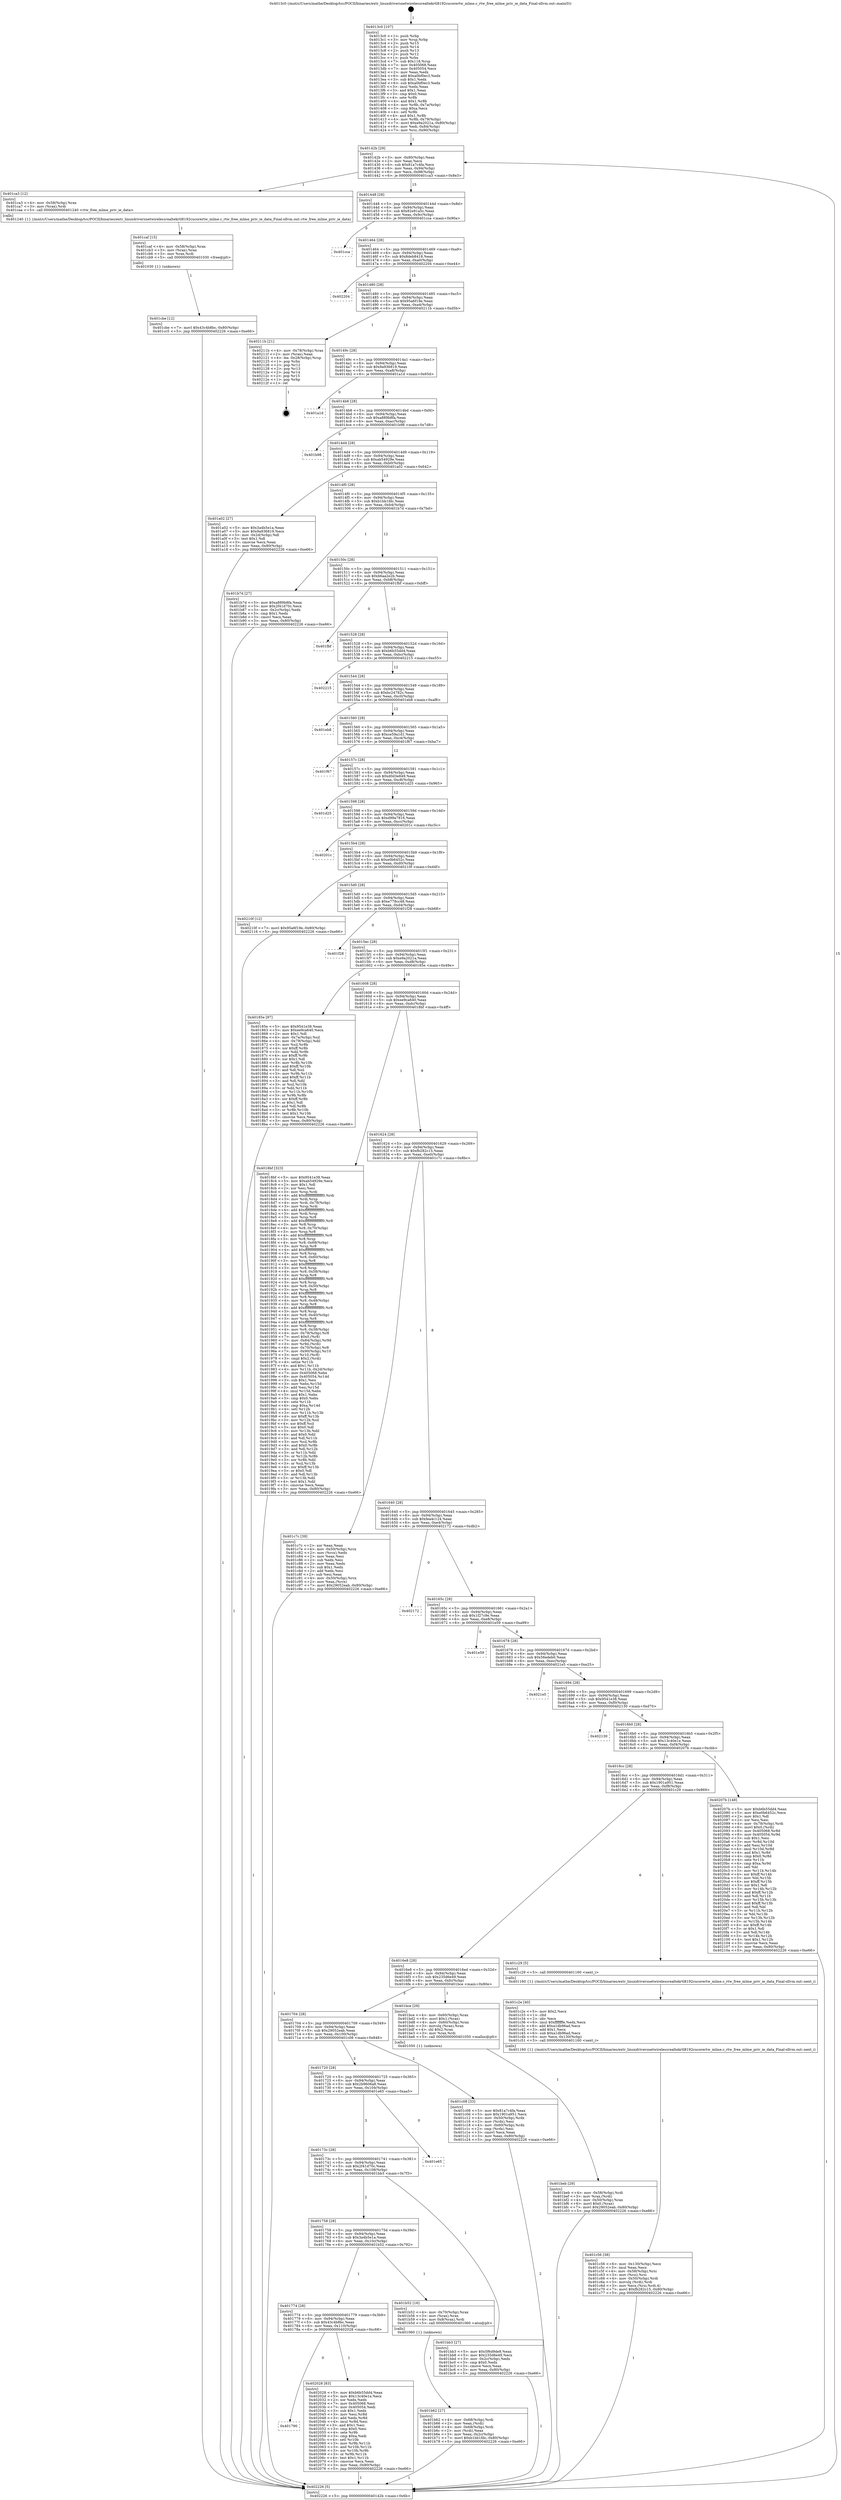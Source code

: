 digraph "0x4013c0" {
  label = "0x4013c0 (/mnt/c/Users/mathe/Desktop/tcc/POCII/binaries/extr_linuxdriversnetwirelessrealtekrtl8192cucorertw_mlme.c_rtw_free_mlme_priv_ie_data_Final-ollvm.out::main(0))"
  labelloc = "t"
  node[shape=record]

  Entry [label="",width=0.3,height=0.3,shape=circle,fillcolor=black,style=filled]
  "0x40142b" [label="{
     0x40142b [29]\l
     | [instrs]\l
     &nbsp;&nbsp;0x40142b \<+3\>: mov -0x80(%rbp),%eax\l
     &nbsp;&nbsp;0x40142e \<+2\>: mov %eax,%ecx\l
     &nbsp;&nbsp;0x401430 \<+6\>: sub $0x81a7c4fa,%ecx\l
     &nbsp;&nbsp;0x401436 \<+6\>: mov %eax,-0x94(%rbp)\l
     &nbsp;&nbsp;0x40143c \<+6\>: mov %ecx,-0x98(%rbp)\l
     &nbsp;&nbsp;0x401442 \<+6\>: je 0000000000401ca3 \<main+0x8e3\>\l
  }"]
  "0x401ca3" [label="{
     0x401ca3 [12]\l
     | [instrs]\l
     &nbsp;&nbsp;0x401ca3 \<+4\>: mov -0x58(%rbp),%rax\l
     &nbsp;&nbsp;0x401ca7 \<+3\>: mov (%rax),%rdi\l
     &nbsp;&nbsp;0x401caa \<+5\>: call 0000000000401240 \<rtw_free_mlme_priv_ie_data\>\l
     | [calls]\l
     &nbsp;&nbsp;0x401240 \{1\} (/mnt/c/Users/mathe/Desktop/tcc/POCII/binaries/extr_linuxdriversnetwirelessrealtekrtl8192cucorertw_mlme.c_rtw_free_mlme_priv_ie_data_Final-ollvm.out::rtw_free_mlme_priv_ie_data)\l
  }"]
  "0x401448" [label="{
     0x401448 [28]\l
     | [instrs]\l
     &nbsp;&nbsp;0x401448 \<+5\>: jmp 000000000040144d \<main+0x8d\>\l
     &nbsp;&nbsp;0x40144d \<+6\>: mov -0x94(%rbp),%eax\l
     &nbsp;&nbsp;0x401453 \<+5\>: sub $0x82e91a5c,%eax\l
     &nbsp;&nbsp;0x401458 \<+6\>: mov %eax,-0x9c(%rbp)\l
     &nbsp;&nbsp;0x40145e \<+6\>: je 0000000000401cca \<main+0x90a\>\l
  }"]
  Exit [label="",width=0.3,height=0.3,shape=circle,fillcolor=black,style=filled,peripheries=2]
  "0x401cca" [label="{
     0x401cca\l
  }", style=dashed]
  "0x401464" [label="{
     0x401464 [28]\l
     | [instrs]\l
     &nbsp;&nbsp;0x401464 \<+5\>: jmp 0000000000401469 \<main+0xa9\>\l
     &nbsp;&nbsp;0x401469 \<+6\>: mov -0x94(%rbp),%eax\l
     &nbsp;&nbsp;0x40146f \<+5\>: sub $0x8deb8418,%eax\l
     &nbsp;&nbsp;0x401474 \<+6\>: mov %eax,-0xa0(%rbp)\l
     &nbsp;&nbsp;0x40147a \<+6\>: je 0000000000402204 \<main+0xe44\>\l
  }"]
  "0x401790" [label="{
     0x401790\l
  }", style=dashed]
  "0x402204" [label="{
     0x402204\l
  }", style=dashed]
  "0x401480" [label="{
     0x401480 [28]\l
     | [instrs]\l
     &nbsp;&nbsp;0x401480 \<+5\>: jmp 0000000000401485 \<main+0xc5\>\l
     &nbsp;&nbsp;0x401485 \<+6\>: mov -0x94(%rbp),%eax\l
     &nbsp;&nbsp;0x40148b \<+5\>: sub $0x95a6f19e,%eax\l
     &nbsp;&nbsp;0x401490 \<+6\>: mov %eax,-0xa4(%rbp)\l
     &nbsp;&nbsp;0x401496 \<+6\>: je 000000000040211b \<main+0xd5b\>\l
  }"]
  "0x402028" [label="{
     0x402028 [83]\l
     | [instrs]\l
     &nbsp;&nbsp;0x402028 \<+5\>: mov $0xb6b55dd4,%eax\l
     &nbsp;&nbsp;0x40202d \<+5\>: mov $0x13c40e1e,%ecx\l
     &nbsp;&nbsp;0x402032 \<+2\>: xor %edx,%edx\l
     &nbsp;&nbsp;0x402034 \<+7\>: mov 0x405068,%esi\l
     &nbsp;&nbsp;0x40203b \<+7\>: mov 0x405054,%edi\l
     &nbsp;&nbsp;0x402042 \<+3\>: sub $0x1,%edx\l
     &nbsp;&nbsp;0x402045 \<+3\>: mov %esi,%r8d\l
     &nbsp;&nbsp;0x402048 \<+3\>: add %edx,%r8d\l
     &nbsp;&nbsp;0x40204b \<+4\>: imul %r8d,%esi\l
     &nbsp;&nbsp;0x40204f \<+3\>: and $0x1,%esi\l
     &nbsp;&nbsp;0x402052 \<+3\>: cmp $0x0,%esi\l
     &nbsp;&nbsp;0x402055 \<+4\>: sete %r9b\l
     &nbsp;&nbsp;0x402059 \<+3\>: cmp $0xa,%edi\l
     &nbsp;&nbsp;0x40205c \<+4\>: setl %r10b\l
     &nbsp;&nbsp;0x402060 \<+3\>: mov %r9b,%r11b\l
     &nbsp;&nbsp;0x402063 \<+3\>: and %r10b,%r11b\l
     &nbsp;&nbsp;0x402066 \<+3\>: xor %r10b,%r9b\l
     &nbsp;&nbsp;0x402069 \<+3\>: or %r9b,%r11b\l
     &nbsp;&nbsp;0x40206c \<+4\>: test $0x1,%r11b\l
     &nbsp;&nbsp;0x402070 \<+3\>: cmovne %ecx,%eax\l
     &nbsp;&nbsp;0x402073 \<+3\>: mov %eax,-0x80(%rbp)\l
     &nbsp;&nbsp;0x402076 \<+5\>: jmp 0000000000402226 \<main+0xe66\>\l
  }"]
  "0x40211b" [label="{
     0x40211b [21]\l
     | [instrs]\l
     &nbsp;&nbsp;0x40211b \<+4\>: mov -0x78(%rbp),%rax\l
     &nbsp;&nbsp;0x40211f \<+2\>: mov (%rax),%eax\l
     &nbsp;&nbsp;0x402121 \<+4\>: lea -0x28(%rbp),%rsp\l
     &nbsp;&nbsp;0x402125 \<+1\>: pop %rbx\l
     &nbsp;&nbsp;0x402126 \<+2\>: pop %r12\l
     &nbsp;&nbsp;0x402128 \<+2\>: pop %r13\l
     &nbsp;&nbsp;0x40212a \<+2\>: pop %r14\l
     &nbsp;&nbsp;0x40212c \<+2\>: pop %r15\l
     &nbsp;&nbsp;0x40212e \<+1\>: pop %rbp\l
     &nbsp;&nbsp;0x40212f \<+1\>: ret\l
  }"]
  "0x40149c" [label="{
     0x40149c [28]\l
     | [instrs]\l
     &nbsp;&nbsp;0x40149c \<+5\>: jmp 00000000004014a1 \<main+0xe1\>\l
     &nbsp;&nbsp;0x4014a1 \<+6\>: mov -0x94(%rbp),%eax\l
     &nbsp;&nbsp;0x4014a7 \<+5\>: sub $0x9a936819,%eax\l
     &nbsp;&nbsp;0x4014ac \<+6\>: mov %eax,-0xa8(%rbp)\l
     &nbsp;&nbsp;0x4014b2 \<+6\>: je 0000000000401a1d \<main+0x65d\>\l
  }"]
  "0x401cbe" [label="{
     0x401cbe [12]\l
     | [instrs]\l
     &nbsp;&nbsp;0x401cbe \<+7\>: movl $0x43c4b8bc,-0x80(%rbp)\l
     &nbsp;&nbsp;0x401cc5 \<+5\>: jmp 0000000000402226 \<main+0xe66\>\l
  }"]
  "0x401a1d" [label="{
     0x401a1d\l
  }", style=dashed]
  "0x4014b8" [label="{
     0x4014b8 [28]\l
     | [instrs]\l
     &nbsp;&nbsp;0x4014b8 \<+5\>: jmp 00000000004014bd \<main+0xfd\>\l
     &nbsp;&nbsp;0x4014bd \<+6\>: mov -0x94(%rbp),%eax\l
     &nbsp;&nbsp;0x4014c3 \<+5\>: sub $0xa889b8fa,%eax\l
     &nbsp;&nbsp;0x4014c8 \<+6\>: mov %eax,-0xac(%rbp)\l
     &nbsp;&nbsp;0x4014ce \<+6\>: je 0000000000401b98 \<main+0x7d8\>\l
  }"]
  "0x401caf" [label="{
     0x401caf [15]\l
     | [instrs]\l
     &nbsp;&nbsp;0x401caf \<+4\>: mov -0x58(%rbp),%rax\l
     &nbsp;&nbsp;0x401cb3 \<+3\>: mov (%rax),%rax\l
     &nbsp;&nbsp;0x401cb6 \<+3\>: mov %rax,%rdi\l
     &nbsp;&nbsp;0x401cb9 \<+5\>: call 0000000000401030 \<free@plt\>\l
     | [calls]\l
     &nbsp;&nbsp;0x401030 \{1\} (unknown)\l
  }"]
  "0x401b98" [label="{
     0x401b98\l
  }", style=dashed]
  "0x4014d4" [label="{
     0x4014d4 [28]\l
     | [instrs]\l
     &nbsp;&nbsp;0x4014d4 \<+5\>: jmp 00000000004014d9 \<main+0x119\>\l
     &nbsp;&nbsp;0x4014d9 \<+6\>: mov -0x94(%rbp),%eax\l
     &nbsp;&nbsp;0x4014df \<+5\>: sub $0xab54929e,%eax\l
     &nbsp;&nbsp;0x4014e4 \<+6\>: mov %eax,-0xb0(%rbp)\l
     &nbsp;&nbsp;0x4014ea \<+6\>: je 0000000000401a02 \<main+0x642\>\l
  }"]
  "0x401c56" [label="{
     0x401c56 [38]\l
     | [instrs]\l
     &nbsp;&nbsp;0x401c56 \<+6\>: mov -0x130(%rbp),%ecx\l
     &nbsp;&nbsp;0x401c5c \<+3\>: imul %eax,%ecx\l
     &nbsp;&nbsp;0x401c5f \<+4\>: mov -0x58(%rbp),%rsi\l
     &nbsp;&nbsp;0x401c63 \<+3\>: mov (%rsi),%rsi\l
     &nbsp;&nbsp;0x401c66 \<+4\>: mov -0x50(%rbp),%rdi\l
     &nbsp;&nbsp;0x401c6a \<+3\>: movslq (%rdi),%rdi\l
     &nbsp;&nbsp;0x401c6d \<+3\>: mov %ecx,(%rsi,%rdi,4)\l
     &nbsp;&nbsp;0x401c70 \<+7\>: movl $0xfb282c15,-0x80(%rbp)\l
     &nbsp;&nbsp;0x401c77 \<+5\>: jmp 0000000000402226 \<main+0xe66\>\l
  }"]
  "0x401a02" [label="{
     0x401a02 [27]\l
     | [instrs]\l
     &nbsp;&nbsp;0x401a02 \<+5\>: mov $0x3a4b5e1a,%eax\l
     &nbsp;&nbsp;0x401a07 \<+5\>: mov $0x9a936819,%ecx\l
     &nbsp;&nbsp;0x401a0c \<+3\>: mov -0x2d(%rbp),%dl\l
     &nbsp;&nbsp;0x401a0f \<+3\>: test $0x1,%dl\l
     &nbsp;&nbsp;0x401a12 \<+3\>: cmovne %ecx,%eax\l
     &nbsp;&nbsp;0x401a15 \<+3\>: mov %eax,-0x80(%rbp)\l
     &nbsp;&nbsp;0x401a18 \<+5\>: jmp 0000000000402226 \<main+0xe66\>\l
  }"]
  "0x4014f0" [label="{
     0x4014f0 [28]\l
     | [instrs]\l
     &nbsp;&nbsp;0x4014f0 \<+5\>: jmp 00000000004014f5 \<main+0x135\>\l
     &nbsp;&nbsp;0x4014f5 \<+6\>: mov -0x94(%rbp),%eax\l
     &nbsp;&nbsp;0x4014fb \<+5\>: sub $0xb1bb1fdc,%eax\l
     &nbsp;&nbsp;0x401500 \<+6\>: mov %eax,-0xb4(%rbp)\l
     &nbsp;&nbsp;0x401506 \<+6\>: je 0000000000401b7d \<main+0x7bd\>\l
  }"]
  "0x401c2e" [label="{
     0x401c2e [40]\l
     | [instrs]\l
     &nbsp;&nbsp;0x401c2e \<+5\>: mov $0x2,%ecx\l
     &nbsp;&nbsp;0x401c33 \<+1\>: cltd\l
     &nbsp;&nbsp;0x401c34 \<+2\>: idiv %ecx\l
     &nbsp;&nbsp;0x401c36 \<+6\>: imul $0xfffffffe,%edx,%ecx\l
     &nbsp;&nbsp;0x401c3c \<+6\>: add $0xa1db96ad,%ecx\l
     &nbsp;&nbsp;0x401c42 \<+3\>: add $0x1,%ecx\l
     &nbsp;&nbsp;0x401c45 \<+6\>: sub $0xa1db96ad,%ecx\l
     &nbsp;&nbsp;0x401c4b \<+6\>: mov %ecx,-0x130(%rbp)\l
     &nbsp;&nbsp;0x401c51 \<+5\>: call 0000000000401160 \<next_i\>\l
     | [calls]\l
     &nbsp;&nbsp;0x401160 \{1\} (/mnt/c/Users/mathe/Desktop/tcc/POCII/binaries/extr_linuxdriversnetwirelessrealtekrtl8192cucorertw_mlme.c_rtw_free_mlme_priv_ie_data_Final-ollvm.out::next_i)\l
  }"]
  "0x401b7d" [label="{
     0x401b7d [27]\l
     | [instrs]\l
     &nbsp;&nbsp;0x401b7d \<+5\>: mov $0xa889b8fa,%eax\l
     &nbsp;&nbsp;0x401b82 \<+5\>: mov $0x2f41d70c,%ecx\l
     &nbsp;&nbsp;0x401b87 \<+3\>: mov -0x2c(%rbp),%edx\l
     &nbsp;&nbsp;0x401b8a \<+3\>: cmp $0x1,%edx\l
     &nbsp;&nbsp;0x401b8d \<+3\>: cmovl %ecx,%eax\l
     &nbsp;&nbsp;0x401b90 \<+3\>: mov %eax,-0x80(%rbp)\l
     &nbsp;&nbsp;0x401b93 \<+5\>: jmp 0000000000402226 \<main+0xe66\>\l
  }"]
  "0x40150c" [label="{
     0x40150c [28]\l
     | [instrs]\l
     &nbsp;&nbsp;0x40150c \<+5\>: jmp 0000000000401511 \<main+0x151\>\l
     &nbsp;&nbsp;0x401511 \<+6\>: mov -0x94(%rbp),%eax\l
     &nbsp;&nbsp;0x401517 \<+5\>: sub $0xb6aa2e2b,%eax\l
     &nbsp;&nbsp;0x40151c \<+6\>: mov %eax,-0xb8(%rbp)\l
     &nbsp;&nbsp;0x401522 \<+6\>: je 0000000000401fbf \<main+0xbff\>\l
  }"]
  "0x401beb" [label="{
     0x401beb [29]\l
     | [instrs]\l
     &nbsp;&nbsp;0x401beb \<+4\>: mov -0x58(%rbp),%rdi\l
     &nbsp;&nbsp;0x401bef \<+3\>: mov %rax,(%rdi)\l
     &nbsp;&nbsp;0x401bf2 \<+4\>: mov -0x50(%rbp),%rax\l
     &nbsp;&nbsp;0x401bf6 \<+6\>: movl $0x0,(%rax)\l
     &nbsp;&nbsp;0x401bfc \<+7\>: movl $0x29052eab,-0x80(%rbp)\l
     &nbsp;&nbsp;0x401c03 \<+5\>: jmp 0000000000402226 \<main+0xe66\>\l
  }"]
  "0x401fbf" [label="{
     0x401fbf\l
  }", style=dashed]
  "0x401528" [label="{
     0x401528 [28]\l
     | [instrs]\l
     &nbsp;&nbsp;0x401528 \<+5\>: jmp 000000000040152d \<main+0x16d\>\l
     &nbsp;&nbsp;0x40152d \<+6\>: mov -0x94(%rbp),%eax\l
     &nbsp;&nbsp;0x401533 \<+5\>: sub $0xb6b55dd4,%eax\l
     &nbsp;&nbsp;0x401538 \<+6\>: mov %eax,-0xbc(%rbp)\l
     &nbsp;&nbsp;0x40153e \<+6\>: je 0000000000402215 \<main+0xe55\>\l
  }"]
  "0x401b62" [label="{
     0x401b62 [27]\l
     | [instrs]\l
     &nbsp;&nbsp;0x401b62 \<+4\>: mov -0x68(%rbp),%rdi\l
     &nbsp;&nbsp;0x401b66 \<+2\>: mov %eax,(%rdi)\l
     &nbsp;&nbsp;0x401b68 \<+4\>: mov -0x68(%rbp),%rdi\l
     &nbsp;&nbsp;0x401b6c \<+2\>: mov (%rdi),%eax\l
     &nbsp;&nbsp;0x401b6e \<+3\>: mov %eax,-0x2c(%rbp)\l
     &nbsp;&nbsp;0x401b71 \<+7\>: movl $0xb1bb1fdc,-0x80(%rbp)\l
     &nbsp;&nbsp;0x401b78 \<+5\>: jmp 0000000000402226 \<main+0xe66\>\l
  }"]
  "0x402215" [label="{
     0x402215\l
  }", style=dashed]
  "0x401544" [label="{
     0x401544 [28]\l
     | [instrs]\l
     &nbsp;&nbsp;0x401544 \<+5\>: jmp 0000000000401549 \<main+0x189\>\l
     &nbsp;&nbsp;0x401549 \<+6\>: mov -0x94(%rbp),%eax\l
     &nbsp;&nbsp;0x40154f \<+5\>: sub $0xbc24782c,%eax\l
     &nbsp;&nbsp;0x401554 \<+6\>: mov %eax,-0xc0(%rbp)\l
     &nbsp;&nbsp;0x40155a \<+6\>: je 0000000000401eb8 \<main+0xaf8\>\l
  }"]
  "0x401774" [label="{
     0x401774 [28]\l
     | [instrs]\l
     &nbsp;&nbsp;0x401774 \<+5\>: jmp 0000000000401779 \<main+0x3b9\>\l
     &nbsp;&nbsp;0x401779 \<+6\>: mov -0x94(%rbp),%eax\l
     &nbsp;&nbsp;0x40177f \<+5\>: sub $0x43c4b8bc,%eax\l
     &nbsp;&nbsp;0x401784 \<+6\>: mov %eax,-0x110(%rbp)\l
     &nbsp;&nbsp;0x40178a \<+6\>: je 0000000000402028 \<main+0xc68\>\l
  }"]
  "0x401eb8" [label="{
     0x401eb8\l
  }", style=dashed]
  "0x401560" [label="{
     0x401560 [28]\l
     | [instrs]\l
     &nbsp;&nbsp;0x401560 \<+5\>: jmp 0000000000401565 \<main+0x1a5\>\l
     &nbsp;&nbsp;0x401565 \<+6\>: mov -0x94(%rbp),%eax\l
     &nbsp;&nbsp;0x40156b \<+5\>: sub $0xce59a1d1,%eax\l
     &nbsp;&nbsp;0x401570 \<+6\>: mov %eax,-0xc4(%rbp)\l
     &nbsp;&nbsp;0x401576 \<+6\>: je 0000000000401f67 \<main+0xba7\>\l
  }"]
  "0x401b52" [label="{
     0x401b52 [16]\l
     | [instrs]\l
     &nbsp;&nbsp;0x401b52 \<+4\>: mov -0x70(%rbp),%rax\l
     &nbsp;&nbsp;0x401b56 \<+3\>: mov (%rax),%rax\l
     &nbsp;&nbsp;0x401b59 \<+4\>: mov 0x8(%rax),%rdi\l
     &nbsp;&nbsp;0x401b5d \<+5\>: call 0000000000401060 \<atoi@plt\>\l
     | [calls]\l
     &nbsp;&nbsp;0x401060 \{1\} (unknown)\l
  }"]
  "0x401f67" [label="{
     0x401f67\l
  }", style=dashed]
  "0x40157c" [label="{
     0x40157c [28]\l
     | [instrs]\l
     &nbsp;&nbsp;0x40157c \<+5\>: jmp 0000000000401581 \<main+0x1c1\>\l
     &nbsp;&nbsp;0x401581 \<+6\>: mov -0x94(%rbp),%eax\l
     &nbsp;&nbsp;0x401587 \<+5\>: sub $0xd0d3e849,%eax\l
     &nbsp;&nbsp;0x40158c \<+6\>: mov %eax,-0xc8(%rbp)\l
     &nbsp;&nbsp;0x401592 \<+6\>: je 0000000000401d25 \<main+0x965\>\l
  }"]
  "0x401758" [label="{
     0x401758 [28]\l
     | [instrs]\l
     &nbsp;&nbsp;0x401758 \<+5\>: jmp 000000000040175d \<main+0x39d\>\l
     &nbsp;&nbsp;0x40175d \<+6\>: mov -0x94(%rbp),%eax\l
     &nbsp;&nbsp;0x401763 \<+5\>: sub $0x3a4b5e1a,%eax\l
     &nbsp;&nbsp;0x401768 \<+6\>: mov %eax,-0x10c(%rbp)\l
     &nbsp;&nbsp;0x40176e \<+6\>: je 0000000000401b52 \<main+0x792\>\l
  }"]
  "0x401d25" [label="{
     0x401d25\l
  }", style=dashed]
  "0x401598" [label="{
     0x401598 [28]\l
     | [instrs]\l
     &nbsp;&nbsp;0x401598 \<+5\>: jmp 000000000040159d \<main+0x1dd\>\l
     &nbsp;&nbsp;0x40159d \<+6\>: mov -0x94(%rbp),%eax\l
     &nbsp;&nbsp;0x4015a3 \<+5\>: sub $0xd99a7816,%eax\l
     &nbsp;&nbsp;0x4015a8 \<+6\>: mov %eax,-0xcc(%rbp)\l
     &nbsp;&nbsp;0x4015ae \<+6\>: je 000000000040201c \<main+0xc5c\>\l
  }"]
  "0x401bb3" [label="{
     0x401bb3 [27]\l
     | [instrs]\l
     &nbsp;&nbsp;0x401bb3 \<+5\>: mov $0x5f6d9de8,%eax\l
     &nbsp;&nbsp;0x401bb8 \<+5\>: mov $0x235d6e49,%ecx\l
     &nbsp;&nbsp;0x401bbd \<+3\>: mov -0x2c(%rbp),%edx\l
     &nbsp;&nbsp;0x401bc0 \<+3\>: cmp $0x0,%edx\l
     &nbsp;&nbsp;0x401bc3 \<+3\>: cmove %ecx,%eax\l
     &nbsp;&nbsp;0x401bc6 \<+3\>: mov %eax,-0x80(%rbp)\l
     &nbsp;&nbsp;0x401bc9 \<+5\>: jmp 0000000000402226 \<main+0xe66\>\l
  }"]
  "0x40201c" [label="{
     0x40201c\l
  }", style=dashed]
  "0x4015b4" [label="{
     0x4015b4 [28]\l
     | [instrs]\l
     &nbsp;&nbsp;0x4015b4 \<+5\>: jmp 00000000004015b9 \<main+0x1f9\>\l
     &nbsp;&nbsp;0x4015b9 \<+6\>: mov -0x94(%rbp),%eax\l
     &nbsp;&nbsp;0x4015bf \<+5\>: sub $0xe0b6452c,%eax\l
     &nbsp;&nbsp;0x4015c4 \<+6\>: mov %eax,-0xd0(%rbp)\l
     &nbsp;&nbsp;0x4015ca \<+6\>: je 000000000040210f \<main+0xd4f\>\l
  }"]
  "0x40173c" [label="{
     0x40173c [28]\l
     | [instrs]\l
     &nbsp;&nbsp;0x40173c \<+5\>: jmp 0000000000401741 \<main+0x381\>\l
     &nbsp;&nbsp;0x401741 \<+6\>: mov -0x94(%rbp),%eax\l
     &nbsp;&nbsp;0x401747 \<+5\>: sub $0x2f41d70c,%eax\l
     &nbsp;&nbsp;0x40174c \<+6\>: mov %eax,-0x108(%rbp)\l
     &nbsp;&nbsp;0x401752 \<+6\>: je 0000000000401bb3 \<main+0x7f3\>\l
  }"]
  "0x40210f" [label="{
     0x40210f [12]\l
     | [instrs]\l
     &nbsp;&nbsp;0x40210f \<+7\>: movl $0x95a6f19e,-0x80(%rbp)\l
     &nbsp;&nbsp;0x402116 \<+5\>: jmp 0000000000402226 \<main+0xe66\>\l
  }"]
  "0x4015d0" [label="{
     0x4015d0 [28]\l
     | [instrs]\l
     &nbsp;&nbsp;0x4015d0 \<+5\>: jmp 00000000004015d5 \<main+0x215\>\l
     &nbsp;&nbsp;0x4015d5 \<+6\>: mov -0x94(%rbp),%eax\l
     &nbsp;&nbsp;0x4015db \<+5\>: sub $0xe778cc48,%eax\l
     &nbsp;&nbsp;0x4015e0 \<+6\>: mov %eax,-0xd4(%rbp)\l
     &nbsp;&nbsp;0x4015e6 \<+6\>: je 0000000000401f28 \<main+0xb68\>\l
  }"]
  "0x401e65" [label="{
     0x401e65\l
  }", style=dashed]
  "0x401f28" [label="{
     0x401f28\l
  }", style=dashed]
  "0x4015ec" [label="{
     0x4015ec [28]\l
     | [instrs]\l
     &nbsp;&nbsp;0x4015ec \<+5\>: jmp 00000000004015f1 \<main+0x231\>\l
     &nbsp;&nbsp;0x4015f1 \<+6\>: mov -0x94(%rbp),%eax\l
     &nbsp;&nbsp;0x4015f7 \<+5\>: sub $0xe9a2021a,%eax\l
     &nbsp;&nbsp;0x4015fc \<+6\>: mov %eax,-0xd8(%rbp)\l
     &nbsp;&nbsp;0x401602 \<+6\>: je 000000000040185e \<main+0x49e\>\l
  }"]
  "0x401720" [label="{
     0x401720 [28]\l
     | [instrs]\l
     &nbsp;&nbsp;0x401720 \<+5\>: jmp 0000000000401725 \<main+0x365\>\l
     &nbsp;&nbsp;0x401725 \<+6\>: mov -0x94(%rbp),%eax\l
     &nbsp;&nbsp;0x40172b \<+5\>: sub $0x2b9606a8,%eax\l
     &nbsp;&nbsp;0x401730 \<+6\>: mov %eax,-0x104(%rbp)\l
     &nbsp;&nbsp;0x401736 \<+6\>: je 0000000000401e65 \<main+0xaa5\>\l
  }"]
  "0x40185e" [label="{
     0x40185e [97]\l
     | [instrs]\l
     &nbsp;&nbsp;0x40185e \<+5\>: mov $0x9541e38,%eax\l
     &nbsp;&nbsp;0x401863 \<+5\>: mov $0xee9ca640,%ecx\l
     &nbsp;&nbsp;0x401868 \<+2\>: mov $0x1,%dl\l
     &nbsp;&nbsp;0x40186a \<+4\>: mov -0x7a(%rbp),%sil\l
     &nbsp;&nbsp;0x40186e \<+4\>: mov -0x79(%rbp),%dil\l
     &nbsp;&nbsp;0x401872 \<+3\>: mov %sil,%r8b\l
     &nbsp;&nbsp;0x401875 \<+4\>: xor $0xff,%r8b\l
     &nbsp;&nbsp;0x401879 \<+3\>: mov %dil,%r9b\l
     &nbsp;&nbsp;0x40187c \<+4\>: xor $0xff,%r9b\l
     &nbsp;&nbsp;0x401880 \<+3\>: xor $0x1,%dl\l
     &nbsp;&nbsp;0x401883 \<+3\>: mov %r8b,%r10b\l
     &nbsp;&nbsp;0x401886 \<+4\>: and $0xff,%r10b\l
     &nbsp;&nbsp;0x40188a \<+3\>: and %dl,%sil\l
     &nbsp;&nbsp;0x40188d \<+3\>: mov %r9b,%r11b\l
     &nbsp;&nbsp;0x401890 \<+4\>: and $0xff,%r11b\l
     &nbsp;&nbsp;0x401894 \<+3\>: and %dl,%dil\l
     &nbsp;&nbsp;0x401897 \<+3\>: or %sil,%r10b\l
     &nbsp;&nbsp;0x40189a \<+3\>: or %dil,%r11b\l
     &nbsp;&nbsp;0x40189d \<+3\>: xor %r11b,%r10b\l
     &nbsp;&nbsp;0x4018a0 \<+3\>: or %r9b,%r8b\l
     &nbsp;&nbsp;0x4018a3 \<+4\>: xor $0xff,%r8b\l
     &nbsp;&nbsp;0x4018a7 \<+3\>: or $0x1,%dl\l
     &nbsp;&nbsp;0x4018aa \<+3\>: and %dl,%r8b\l
     &nbsp;&nbsp;0x4018ad \<+3\>: or %r8b,%r10b\l
     &nbsp;&nbsp;0x4018b0 \<+4\>: test $0x1,%r10b\l
     &nbsp;&nbsp;0x4018b4 \<+3\>: cmovne %ecx,%eax\l
     &nbsp;&nbsp;0x4018b7 \<+3\>: mov %eax,-0x80(%rbp)\l
     &nbsp;&nbsp;0x4018ba \<+5\>: jmp 0000000000402226 \<main+0xe66\>\l
  }"]
  "0x401608" [label="{
     0x401608 [28]\l
     | [instrs]\l
     &nbsp;&nbsp;0x401608 \<+5\>: jmp 000000000040160d \<main+0x24d\>\l
     &nbsp;&nbsp;0x40160d \<+6\>: mov -0x94(%rbp),%eax\l
     &nbsp;&nbsp;0x401613 \<+5\>: sub $0xee9ca640,%eax\l
     &nbsp;&nbsp;0x401618 \<+6\>: mov %eax,-0xdc(%rbp)\l
     &nbsp;&nbsp;0x40161e \<+6\>: je 00000000004018bf \<main+0x4ff\>\l
  }"]
  "0x402226" [label="{
     0x402226 [5]\l
     | [instrs]\l
     &nbsp;&nbsp;0x402226 \<+5\>: jmp 000000000040142b \<main+0x6b\>\l
  }"]
  "0x4013c0" [label="{
     0x4013c0 [107]\l
     | [instrs]\l
     &nbsp;&nbsp;0x4013c0 \<+1\>: push %rbp\l
     &nbsp;&nbsp;0x4013c1 \<+3\>: mov %rsp,%rbp\l
     &nbsp;&nbsp;0x4013c4 \<+2\>: push %r15\l
     &nbsp;&nbsp;0x4013c6 \<+2\>: push %r14\l
     &nbsp;&nbsp;0x4013c8 \<+2\>: push %r13\l
     &nbsp;&nbsp;0x4013ca \<+2\>: push %r12\l
     &nbsp;&nbsp;0x4013cc \<+1\>: push %rbx\l
     &nbsp;&nbsp;0x4013cd \<+7\>: sub $0x118,%rsp\l
     &nbsp;&nbsp;0x4013d4 \<+7\>: mov 0x405068,%eax\l
     &nbsp;&nbsp;0x4013db \<+7\>: mov 0x405054,%ecx\l
     &nbsp;&nbsp;0x4013e2 \<+2\>: mov %eax,%edx\l
     &nbsp;&nbsp;0x4013e4 \<+6\>: add $0xa0bf0ec3,%edx\l
     &nbsp;&nbsp;0x4013ea \<+3\>: sub $0x1,%edx\l
     &nbsp;&nbsp;0x4013ed \<+6\>: sub $0xa0bf0ec3,%edx\l
     &nbsp;&nbsp;0x4013f3 \<+3\>: imul %edx,%eax\l
     &nbsp;&nbsp;0x4013f6 \<+3\>: and $0x1,%eax\l
     &nbsp;&nbsp;0x4013f9 \<+3\>: cmp $0x0,%eax\l
     &nbsp;&nbsp;0x4013fc \<+4\>: sete %r8b\l
     &nbsp;&nbsp;0x401400 \<+4\>: and $0x1,%r8b\l
     &nbsp;&nbsp;0x401404 \<+4\>: mov %r8b,-0x7a(%rbp)\l
     &nbsp;&nbsp;0x401408 \<+3\>: cmp $0xa,%ecx\l
     &nbsp;&nbsp;0x40140b \<+4\>: setl %r8b\l
     &nbsp;&nbsp;0x40140f \<+4\>: and $0x1,%r8b\l
     &nbsp;&nbsp;0x401413 \<+4\>: mov %r8b,-0x79(%rbp)\l
     &nbsp;&nbsp;0x401417 \<+7\>: movl $0xe9a2021a,-0x80(%rbp)\l
     &nbsp;&nbsp;0x40141e \<+6\>: mov %edi,-0x84(%rbp)\l
     &nbsp;&nbsp;0x401424 \<+7\>: mov %rsi,-0x90(%rbp)\l
  }"]
  "0x401c08" [label="{
     0x401c08 [33]\l
     | [instrs]\l
     &nbsp;&nbsp;0x401c08 \<+5\>: mov $0x81a7c4fa,%eax\l
     &nbsp;&nbsp;0x401c0d \<+5\>: mov $0x1901a951,%ecx\l
     &nbsp;&nbsp;0x401c12 \<+4\>: mov -0x50(%rbp),%rdx\l
     &nbsp;&nbsp;0x401c16 \<+2\>: mov (%rdx),%esi\l
     &nbsp;&nbsp;0x401c18 \<+4\>: mov -0x60(%rbp),%rdx\l
     &nbsp;&nbsp;0x401c1c \<+2\>: cmp (%rdx),%esi\l
     &nbsp;&nbsp;0x401c1e \<+3\>: cmovl %ecx,%eax\l
     &nbsp;&nbsp;0x401c21 \<+3\>: mov %eax,-0x80(%rbp)\l
     &nbsp;&nbsp;0x401c24 \<+5\>: jmp 0000000000402226 \<main+0xe66\>\l
  }"]
  "0x4018bf" [label="{
     0x4018bf [323]\l
     | [instrs]\l
     &nbsp;&nbsp;0x4018bf \<+5\>: mov $0x9541e38,%eax\l
     &nbsp;&nbsp;0x4018c4 \<+5\>: mov $0xab54929e,%ecx\l
     &nbsp;&nbsp;0x4018c9 \<+2\>: mov $0x1,%dl\l
     &nbsp;&nbsp;0x4018cb \<+2\>: xor %esi,%esi\l
     &nbsp;&nbsp;0x4018cd \<+3\>: mov %rsp,%rdi\l
     &nbsp;&nbsp;0x4018d0 \<+4\>: add $0xfffffffffffffff0,%rdi\l
     &nbsp;&nbsp;0x4018d4 \<+3\>: mov %rdi,%rsp\l
     &nbsp;&nbsp;0x4018d7 \<+4\>: mov %rdi,-0x78(%rbp)\l
     &nbsp;&nbsp;0x4018db \<+3\>: mov %rsp,%rdi\l
     &nbsp;&nbsp;0x4018de \<+4\>: add $0xfffffffffffffff0,%rdi\l
     &nbsp;&nbsp;0x4018e2 \<+3\>: mov %rdi,%rsp\l
     &nbsp;&nbsp;0x4018e5 \<+3\>: mov %rsp,%r8\l
     &nbsp;&nbsp;0x4018e8 \<+4\>: add $0xfffffffffffffff0,%r8\l
     &nbsp;&nbsp;0x4018ec \<+3\>: mov %r8,%rsp\l
     &nbsp;&nbsp;0x4018ef \<+4\>: mov %r8,-0x70(%rbp)\l
     &nbsp;&nbsp;0x4018f3 \<+3\>: mov %rsp,%r8\l
     &nbsp;&nbsp;0x4018f6 \<+4\>: add $0xfffffffffffffff0,%r8\l
     &nbsp;&nbsp;0x4018fa \<+3\>: mov %r8,%rsp\l
     &nbsp;&nbsp;0x4018fd \<+4\>: mov %r8,-0x68(%rbp)\l
     &nbsp;&nbsp;0x401901 \<+3\>: mov %rsp,%r8\l
     &nbsp;&nbsp;0x401904 \<+4\>: add $0xfffffffffffffff0,%r8\l
     &nbsp;&nbsp;0x401908 \<+3\>: mov %r8,%rsp\l
     &nbsp;&nbsp;0x40190b \<+4\>: mov %r8,-0x60(%rbp)\l
     &nbsp;&nbsp;0x40190f \<+3\>: mov %rsp,%r8\l
     &nbsp;&nbsp;0x401912 \<+4\>: add $0xfffffffffffffff0,%r8\l
     &nbsp;&nbsp;0x401916 \<+3\>: mov %r8,%rsp\l
     &nbsp;&nbsp;0x401919 \<+4\>: mov %r8,-0x58(%rbp)\l
     &nbsp;&nbsp;0x40191d \<+3\>: mov %rsp,%r8\l
     &nbsp;&nbsp;0x401920 \<+4\>: add $0xfffffffffffffff0,%r8\l
     &nbsp;&nbsp;0x401924 \<+3\>: mov %r8,%rsp\l
     &nbsp;&nbsp;0x401927 \<+4\>: mov %r8,-0x50(%rbp)\l
     &nbsp;&nbsp;0x40192b \<+3\>: mov %rsp,%r8\l
     &nbsp;&nbsp;0x40192e \<+4\>: add $0xfffffffffffffff0,%r8\l
     &nbsp;&nbsp;0x401932 \<+3\>: mov %r8,%rsp\l
     &nbsp;&nbsp;0x401935 \<+4\>: mov %r8,-0x48(%rbp)\l
     &nbsp;&nbsp;0x401939 \<+3\>: mov %rsp,%r8\l
     &nbsp;&nbsp;0x40193c \<+4\>: add $0xfffffffffffffff0,%r8\l
     &nbsp;&nbsp;0x401940 \<+3\>: mov %r8,%rsp\l
     &nbsp;&nbsp;0x401943 \<+4\>: mov %r8,-0x40(%rbp)\l
     &nbsp;&nbsp;0x401947 \<+3\>: mov %rsp,%r8\l
     &nbsp;&nbsp;0x40194a \<+4\>: add $0xfffffffffffffff0,%r8\l
     &nbsp;&nbsp;0x40194e \<+3\>: mov %r8,%rsp\l
     &nbsp;&nbsp;0x401951 \<+4\>: mov %r8,-0x38(%rbp)\l
     &nbsp;&nbsp;0x401955 \<+4\>: mov -0x78(%rbp),%r8\l
     &nbsp;&nbsp;0x401959 \<+7\>: movl $0x0,(%r8)\l
     &nbsp;&nbsp;0x401960 \<+7\>: mov -0x84(%rbp),%r9d\l
     &nbsp;&nbsp;0x401967 \<+3\>: mov %r9d,(%rdi)\l
     &nbsp;&nbsp;0x40196a \<+4\>: mov -0x70(%rbp),%r8\l
     &nbsp;&nbsp;0x40196e \<+7\>: mov -0x90(%rbp),%r10\l
     &nbsp;&nbsp;0x401975 \<+3\>: mov %r10,(%r8)\l
     &nbsp;&nbsp;0x401978 \<+3\>: cmpl $0x2,(%rdi)\l
     &nbsp;&nbsp;0x40197b \<+4\>: setne %r11b\l
     &nbsp;&nbsp;0x40197f \<+4\>: and $0x1,%r11b\l
     &nbsp;&nbsp;0x401983 \<+4\>: mov %r11b,-0x2d(%rbp)\l
     &nbsp;&nbsp;0x401987 \<+7\>: mov 0x405068,%ebx\l
     &nbsp;&nbsp;0x40198e \<+8\>: mov 0x405054,%r14d\l
     &nbsp;&nbsp;0x401996 \<+3\>: sub $0x1,%esi\l
     &nbsp;&nbsp;0x401999 \<+3\>: mov %ebx,%r15d\l
     &nbsp;&nbsp;0x40199c \<+3\>: add %esi,%r15d\l
     &nbsp;&nbsp;0x40199f \<+4\>: imul %r15d,%ebx\l
     &nbsp;&nbsp;0x4019a3 \<+3\>: and $0x1,%ebx\l
     &nbsp;&nbsp;0x4019a6 \<+3\>: cmp $0x0,%ebx\l
     &nbsp;&nbsp;0x4019a9 \<+4\>: sete %r11b\l
     &nbsp;&nbsp;0x4019ad \<+4\>: cmp $0xa,%r14d\l
     &nbsp;&nbsp;0x4019b1 \<+4\>: setl %r12b\l
     &nbsp;&nbsp;0x4019b5 \<+3\>: mov %r11b,%r13b\l
     &nbsp;&nbsp;0x4019b8 \<+4\>: xor $0xff,%r13b\l
     &nbsp;&nbsp;0x4019bc \<+3\>: mov %r12b,%sil\l
     &nbsp;&nbsp;0x4019bf \<+4\>: xor $0xff,%sil\l
     &nbsp;&nbsp;0x4019c3 \<+3\>: xor $0x0,%dl\l
     &nbsp;&nbsp;0x4019c6 \<+3\>: mov %r13b,%dil\l
     &nbsp;&nbsp;0x4019c9 \<+4\>: and $0x0,%dil\l
     &nbsp;&nbsp;0x4019cd \<+3\>: and %dl,%r11b\l
     &nbsp;&nbsp;0x4019d0 \<+3\>: mov %sil,%r8b\l
     &nbsp;&nbsp;0x4019d3 \<+4\>: and $0x0,%r8b\l
     &nbsp;&nbsp;0x4019d7 \<+3\>: and %dl,%r12b\l
     &nbsp;&nbsp;0x4019da \<+3\>: or %r11b,%dil\l
     &nbsp;&nbsp;0x4019dd \<+3\>: or %r12b,%r8b\l
     &nbsp;&nbsp;0x4019e0 \<+3\>: xor %r8b,%dil\l
     &nbsp;&nbsp;0x4019e3 \<+3\>: or %sil,%r13b\l
     &nbsp;&nbsp;0x4019e6 \<+4\>: xor $0xff,%r13b\l
     &nbsp;&nbsp;0x4019ea \<+3\>: or $0x0,%dl\l
     &nbsp;&nbsp;0x4019ed \<+3\>: and %dl,%r13b\l
     &nbsp;&nbsp;0x4019f0 \<+3\>: or %r13b,%dil\l
     &nbsp;&nbsp;0x4019f3 \<+4\>: test $0x1,%dil\l
     &nbsp;&nbsp;0x4019f7 \<+3\>: cmovne %ecx,%eax\l
     &nbsp;&nbsp;0x4019fa \<+3\>: mov %eax,-0x80(%rbp)\l
     &nbsp;&nbsp;0x4019fd \<+5\>: jmp 0000000000402226 \<main+0xe66\>\l
  }"]
  "0x401624" [label="{
     0x401624 [28]\l
     | [instrs]\l
     &nbsp;&nbsp;0x401624 \<+5\>: jmp 0000000000401629 \<main+0x269\>\l
     &nbsp;&nbsp;0x401629 \<+6\>: mov -0x94(%rbp),%eax\l
     &nbsp;&nbsp;0x40162f \<+5\>: sub $0xfb282c15,%eax\l
     &nbsp;&nbsp;0x401634 \<+6\>: mov %eax,-0xe0(%rbp)\l
     &nbsp;&nbsp;0x40163a \<+6\>: je 0000000000401c7c \<main+0x8bc\>\l
  }"]
  "0x401704" [label="{
     0x401704 [28]\l
     | [instrs]\l
     &nbsp;&nbsp;0x401704 \<+5\>: jmp 0000000000401709 \<main+0x349\>\l
     &nbsp;&nbsp;0x401709 \<+6\>: mov -0x94(%rbp),%eax\l
     &nbsp;&nbsp;0x40170f \<+5\>: sub $0x29052eab,%eax\l
     &nbsp;&nbsp;0x401714 \<+6\>: mov %eax,-0x100(%rbp)\l
     &nbsp;&nbsp;0x40171a \<+6\>: je 0000000000401c08 \<main+0x848\>\l
  }"]
  "0x401bce" [label="{
     0x401bce [29]\l
     | [instrs]\l
     &nbsp;&nbsp;0x401bce \<+4\>: mov -0x60(%rbp),%rax\l
     &nbsp;&nbsp;0x401bd2 \<+6\>: movl $0x1,(%rax)\l
     &nbsp;&nbsp;0x401bd8 \<+4\>: mov -0x60(%rbp),%rax\l
     &nbsp;&nbsp;0x401bdc \<+3\>: movslq (%rax),%rax\l
     &nbsp;&nbsp;0x401bdf \<+4\>: shl $0x2,%rax\l
     &nbsp;&nbsp;0x401be3 \<+3\>: mov %rax,%rdi\l
     &nbsp;&nbsp;0x401be6 \<+5\>: call 0000000000401050 \<malloc@plt\>\l
     | [calls]\l
     &nbsp;&nbsp;0x401050 \{1\} (unknown)\l
  }"]
  "0x401c7c" [label="{
     0x401c7c [39]\l
     | [instrs]\l
     &nbsp;&nbsp;0x401c7c \<+2\>: xor %eax,%eax\l
     &nbsp;&nbsp;0x401c7e \<+4\>: mov -0x50(%rbp),%rcx\l
     &nbsp;&nbsp;0x401c82 \<+2\>: mov (%rcx),%edx\l
     &nbsp;&nbsp;0x401c84 \<+2\>: mov %eax,%esi\l
     &nbsp;&nbsp;0x401c86 \<+2\>: sub %edx,%esi\l
     &nbsp;&nbsp;0x401c88 \<+2\>: mov %eax,%edx\l
     &nbsp;&nbsp;0x401c8a \<+3\>: sub $0x1,%edx\l
     &nbsp;&nbsp;0x401c8d \<+2\>: add %edx,%esi\l
     &nbsp;&nbsp;0x401c8f \<+2\>: sub %esi,%eax\l
     &nbsp;&nbsp;0x401c91 \<+4\>: mov -0x50(%rbp),%rcx\l
     &nbsp;&nbsp;0x401c95 \<+2\>: mov %eax,(%rcx)\l
     &nbsp;&nbsp;0x401c97 \<+7\>: movl $0x29052eab,-0x80(%rbp)\l
     &nbsp;&nbsp;0x401c9e \<+5\>: jmp 0000000000402226 \<main+0xe66\>\l
  }"]
  "0x401640" [label="{
     0x401640 [28]\l
     | [instrs]\l
     &nbsp;&nbsp;0x401640 \<+5\>: jmp 0000000000401645 \<main+0x285\>\l
     &nbsp;&nbsp;0x401645 \<+6\>: mov -0x94(%rbp),%eax\l
     &nbsp;&nbsp;0x40164b \<+5\>: sub $0xfea4c124,%eax\l
     &nbsp;&nbsp;0x401650 \<+6\>: mov %eax,-0xe4(%rbp)\l
     &nbsp;&nbsp;0x401656 \<+6\>: je 0000000000402172 \<main+0xdb2\>\l
  }"]
  "0x4016e8" [label="{
     0x4016e8 [28]\l
     | [instrs]\l
     &nbsp;&nbsp;0x4016e8 \<+5\>: jmp 00000000004016ed \<main+0x32d\>\l
     &nbsp;&nbsp;0x4016ed \<+6\>: mov -0x94(%rbp),%eax\l
     &nbsp;&nbsp;0x4016f3 \<+5\>: sub $0x235d6e49,%eax\l
     &nbsp;&nbsp;0x4016f8 \<+6\>: mov %eax,-0xfc(%rbp)\l
     &nbsp;&nbsp;0x4016fe \<+6\>: je 0000000000401bce \<main+0x80e\>\l
  }"]
  "0x402172" [label="{
     0x402172\l
  }", style=dashed]
  "0x40165c" [label="{
     0x40165c [28]\l
     | [instrs]\l
     &nbsp;&nbsp;0x40165c \<+5\>: jmp 0000000000401661 \<main+0x2a1\>\l
     &nbsp;&nbsp;0x401661 \<+6\>: mov -0x94(%rbp),%eax\l
     &nbsp;&nbsp;0x401667 \<+5\>: sub $0x1f27c9e,%eax\l
     &nbsp;&nbsp;0x40166c \<+6\>: mov %eax,-0xe8(%rbp)\l
     &nbsp;&nbsp;0x401672 \<+6\>: je 0000000000401e59 \<main+0xa99\>\l
  }"]
  "0x401c29" [label="{
     0x401c29 [5]\l
     | [instrs]\l
     &nbsp;&nbsp;0x401c29 \<+5\>: call 0000000000401160 \<next_i\>\l
     | [calls]\l
     &nbsp;&nbsp;0x401160 \{1\} (/mnt/c/Users/mathe/Desktop/tcc/POCII/binaries/extr_linuxdriversnetwirelessrealtekrtl8192cucorertw_mlme.c_rtw_free_mlme_priv_ie_data_Final-ollvm.out::next_i)\l
  }"]
  "0x401e59" [label="{
     0x401e59\l
  }", style=dashed]
  "0x401678" [label="{
     0x401678 [28]\l
     | [instrs]\l
     &nbsp;&nbsp;0x401678 \<+5\>: jmp 000000000040167d \<main+0x2bd\>\l
     &nbsp;&nbsp;0x40167d \<+6\>: mov -0x94(%rbp),%eax\l
     &nbsp;&nbsp;0x401683 \<+5\>: sub $0x56edeb0,%eax\l
     &nbsp;&nbsp;0x401688 \<+6\>: mov %eax,-0xec(%rbp)\l
     &nbsp;&nbsp;0x40168e \<+6\>: je 00000000004021e5 \<main+0xe25\>\l
  }"]
  "0x4016cc" [label="{
     0x4016cc [28]\l
     | [instrs]\l
     &nbsp;&nbsp;0x4016cc \<+5\>: jmp 00000000004016d1 \<main+0x311\>\l
     &nbsp;&nbsp;0x4016d1 \<+6\>: mov -0x94(%rbp),%eax\l
     &nbsp;&nbsp;0x4016d7 \<+5\>: sub $0x1901a951,%eax\l
     &nbsp;&nbsp;0x4016dc \<+6\>: mov %eax,-0xf8(%rbp)\l
     &nbsp;&nbsp;0x4016e2 \<+6\>: je 0000000000401c29 \<main+0x869\>\l
  }"]
  "0x4021e5" [label="{
     0x4021e5\l
  }", style=dashed]
  "0x401694" [label="{
     0x401694 [28]\l
     | [instrs]\l
     &nbsp;&nbsp;0x401694 \<+5\>: jmp 0000000000401699 \<main+0x2d9\>\l
     &nbsp;&nbsp;0x401699 \<+6\>: mov -0x94(%rbp),%eax\l
     &nbsp;&nbsp;0x40169f \<+5\>: sub $0x9541e38,%eax\l
     &nbsp;&nbsp;0x4016a4 \<+6\>: mov %eax,-0xf0(%rbp)\l
     &nbsp;&nbsp;0x4016aa \<+6\>: je 0000000000402130 \<main+0xd70\>\l
  }"]
  "0x40207b" [label="{
     0x40207b [148]\l
     | [instrs]\l
     &nbsp;&nbsp;0x40207b \<+5\>: mov $0xb6b55dd4,%eax\l
     &nbsp;&nbsp;0x402080 \<+5\>: mov $0xe0b6452c,%ecx\l
     &nbsp;&nbsp;0x402085 \<+2\>: mov $0x1,%dl\l
     &nbsp;&nbsp;0x402087 \<+2\>: xor %esi,%esi\l
     &nbsp;&nbsp;0x402089 \<+4\>: mov -0x78(%rbp),%rdi\l
     &nbsp;&nbsp;0x40208d \<+6\>: movl $0x0,(%rdi)\l
     &nbsp;&nbsp;0x402093 \<+8\>: mov 0x405068,%r8d\l
     &nbsp;&nbsp;0x40209b \<+8\>: mov 0x405054,%r9d\l
     &nbsp;&nbsp;0x4020a3 \<+3\>: sub $0x1,%esi\l
     &nbsp;&nbsp;0x4020a6 \<+3\>: mov %r8d,%r10d\l
     &nbsp;&nbsp;0x4020a9 \<+3\>: add %esi,%r10d\l
     &nbsp;&nbsp;0x4020ac \<+4\>: imul %r10d,%r8d\l
     &nbsp;&nbsp;0x4020b0 \<+4\>: and $0x1,%r8d\l
     &nbsp;&nbsp;0x4020b4 \<+4\>: cmp $0x0,%r8d\l
     &nbsp;&nbsp;0x4020b8 \<+4\>: sete %r11b\l
     &nbsp;&nbsp;0x4020bc \<+4\>: cmp $0xa,%r9d\l
     &nbsp;&nbsp;0x4020c0 \<+3\>: setl %bl\l
     &nbsp;&nbsp;0x4020c3 \<+3\>: mov %r11b,%r14b\l
     &nbsp;&nbsp;0x4020c6 \<+4\>: xor $0xff,%r14b\l
     &nbsp;&nbsp;0x4020ca \<+3\>: mov %bl,%r15b\l
     &nbsp;&nbsp;0x4020cd \<+4\>: xor $0xff,%r15b\l
     &nbsp;&nbsp;0x4020d1 \<+3\>: xor $0x1,%dl\l
     &nbsp;&nbsp;0x4020d4 \<+3\>: mov %r14b,%r12b\l
     &nbsp;&nbsp;0x4020d7 \<+4\>: and $0xff,%r12b\l
     &nbsp;&nbsp;0x4020db \<+3\>: and %dl,%r11b\l
     &nbsp;&nbsp;0x4020de \<+3\>: mov %r15b,%r13b\l
     &nbsp;&nbsp;0x4020e1 \<+4\>: and $0xff,%r13b\l
     &nbsp;&nbsp;0x4020e5 \<+2\>: and %dl,%bl\l
     &nbsp;&nbsp;0x4020e7 \<+3\>: or %r11b,%r12b\l
     &nbsp;&nbsp;0x4020ea \<+3\>: or %bl,%r13b\l
     &nbsp;&nbsp;0x4020ed \<+3\>: xor %r13b,%r12b\l
     &nbsp;&nbsp;0x4020f0 \<+3\>: or %r15b,%r14b\l
     &nbsp;&nbsp;0x4020f3 \<+4\>: xor $0xff,%r14b\l
     &nbsp;&nbsp;0x4020f7 \<+3\>: or $0x1,%dl\l
     &nbsp;&nbsp;0x4020fa \<+3\>: and %dl,%r14b\l
     &nbsp;&nbsp;0x4020fd \<+3\>: or %r14b,%r12b\l
     &nbsp;&nbsp;0x402100 \<+4\>: test $0x1,%r12b\l
     &nbsp;&nbsp;0x402104 \<+3\>: cmovne %ecx,%eax\l
     &nbsp;&nbsp;0x402107 \<+3\>: mov %eax,-0x80(%rbp)\l
     &nbsp;&nbsp;0x40210a \<+5\>: jmp 0000000000402226 \<main+0xe66\>\l
  }"]
  "0x402130" [label="{
     0x402130\l
  }", style=dashed]
  "0x4016b0" [label="{
     0x4016b0 [28]\l
     | [instrs]\l
     &nbsp;&nbsp;0x4016b0 \<+5\>: jmp 00000000004016b5 \<main+0x2f5\>\l
     &nbsp;&nbsp;0x4016b5 \<+6\>: mov -0x94(%rbp),%eax\l
     &nbsp;&nbsp;0x4016bb \<+5\>: sub $0x13c40e1e,%eax\l
     &nbsp;&nbsp;0x4016c0 \<+6\>: mov %eax,-0xf4(%rbp)\l
     &nbsp;&nbsp;0x4016c6 \<+6\>: je 000000000040207b \<main+0xcbb\>\l
  }"]
  Entry -> "0x4013c0" [label=" 1"]
  "0x40142b" -> "0x401ca3" [label=" 1"]
  "0x40142b" -> "0x401448" [label=" 15"]
  "0x40211b" -> Exit [label=" 1"]
  "0x401448" -> "0x401cca" [label=" 0"]
  "0x401448" -> "0x401464" [label=" 15"]
  "0x40210f" -> "0x402226" [label=" 1"]
  "0x401464" -> "0x402204" [label=" 0"]
  "0x401464" -> "0x401480" [label=" 15"]
  "0x40207b" -> "0x402226" [label=" 1"]
  "0x401480" -> "0x40211b" [label=" 1"]
  "0x401480" -> "0x40149c" [label=" 14"]
  "0x402028" -> "0x402226" [label=" 1"]
  "0x40149c" -> "0x401a1d" [label=" 0"]
  "0x40149c" -> "0x4014b8" [label=" 14"]
  "0x401774" -> "0x402028" [label=" 1"]
  "0x4014b8" -> "0x401b98" [label=" 0"]
  "0x4014b8" -> "0x4014d4" [label=" 14"]
  "0x401774" -> "0x401790" [label=" 0"]
  "0x4014d4" -> "0x401a02" [label=" 1"]
  "0x4014d4" -> "0x4014f0" [label=" 13"]
  "0x401cbe" -> "0x402226" [label=" 1"]
  "0x4014f0" -> "0x401b7d" [label=" 1"]
  "0x4014f0" -> "0x40150c" [label=" 12"]
  "0x401caf" -> "0x401cbe" [label=" 1"]
  "0x40150c" -> "0x401fbf" [label=" 0"]
  "0x40150c" -> "0x401528" [label=" 12"]
  "0x401ca3" -> "0x401caf" [label=" 1"]
  "0x401528" -> "0x402215" [label=" 0"]
  "0x401528" -> "0x401544" [label=" 12"]
  "0x401c7c" -> "0x402226" [label=" 1"]
  "0x401544" -> "0x401eb8" [label=" 0"]
  "0x401544" -> "0x401560" [label=" 12"]
  "0x401c56" -> "0x402226" [label=" 1"]
  "0x401560" -> "0x401f67" [label=" 0"]
  "0x401560" -> "0x40157c" [label=" 12"]
  "0x401c2e" -> "0x401c56" [label=" 1"]
  "0x40157c" -> "0x401d25" [label=" 0"]
  "0x40157c" -> "0x401598" [label=" 12"]
  "0x401c08" -> "0x402226" [label=" 2"]
  "0x401598" -> "0x40201c" [label=" 0"]
  "0x401598" -> "0x4015b4" [label=" 12"]
  "0x401beb" -> "0x402226" [label=" 1"]
  "0x4015b4" -> "0x40210f" [label=" 1"]
  "0x4015b4" -> "0x4015d0" [label=" 11"]
  "0x401bb3" -> "0x402226" [label=" 1"]
  "0x4015d0" -> "0x401f28" [label=" 0"]
  "0x4015d0" -> "0x4015ec" [label=" 11"]
  "0x401b7d" -> "0x402226" [label=" 1"]
  "0x4015ec" -> "0x40185e" [label=" 1"]
  "0x4015ec" -> "0x401608" [label=" 10"]
  "0x40185e" -> "0x402226" [label=" 1"]
  "0x4013c0" -> "0x40142b" [label=" 1"]
  "0x402226" -> "0x40142b" [label=" 15"]
  "0x401b52" -> "0x401b62" [label=" 1"]
  "0x401608" -> "0x4018bf" [label=" 1"]
  "0x401608" -> "0x401624" [label=" 9"]
  "0x401758" -> "0x401774" [label=" 1"]
  "0x4018bf" -> "0x402226" [label=" 1"]
  "0x401a02" -> "0x402226" [label=" 1"]
  "0x401c29" -> "0x401c2e" [label=" 1"]
  "0x401624" -> "0x401c7c" [label=" 1"]
  "0x401624" -> "0x401640" [label=" 8"]
  "0x40173c" -> "0x401758" [label=" 2"]
  "0x401640" -> "0x402172" [label=" 0"]
  "0x401640" -> "0x40165c" [label=" 8"]
  "0x401bce" -> "0x401beb" [label=" 1"]
  "0x40165c" -> "0x401e59" [label=" 0"]
  "0x40165c" -> "0x401678" [label=" 8"]
  "0x401720" -> "0x40173c" [label=" 3"]
  "0x401678" -> "0x4021e5" [label=" 0"]
  "0x401678" -> "0x401694" [label=" 8"]
  "0x401b62" -> "0x402226" [label=" 1"]
  "0x401694" -> "0x402130" [label=" 0"]
  "0x401694" -> "0x4016b0" [label=" 8"]
  "0x401704" -> "0x401720" [label=" 3"]
  "0x4016b0" -> "0x40207b" [label=" 1"]
  "0x4016b0" -> "0x4016cc" [label=" 7"]
  "0x401720" -> "0x401e65" [label=" 0"]
  "0x4016cc" -> "0x401c29" [label=" 1"]
  "0x4016cc" -> "0x4016e8" [label=" 6"]
  "0x40173c" -> "0x401bb3" [label=" 1"]
  "0x4016e8" -> "0x401bce" [label=" 1"]
  "0x4016e8" -> "0x401704" [label=" 5"]
  "0x401758" -> "0x401b52" [label=" 1"]
  "0x401704" -> "0x401c08" [label=" 2"]
}
